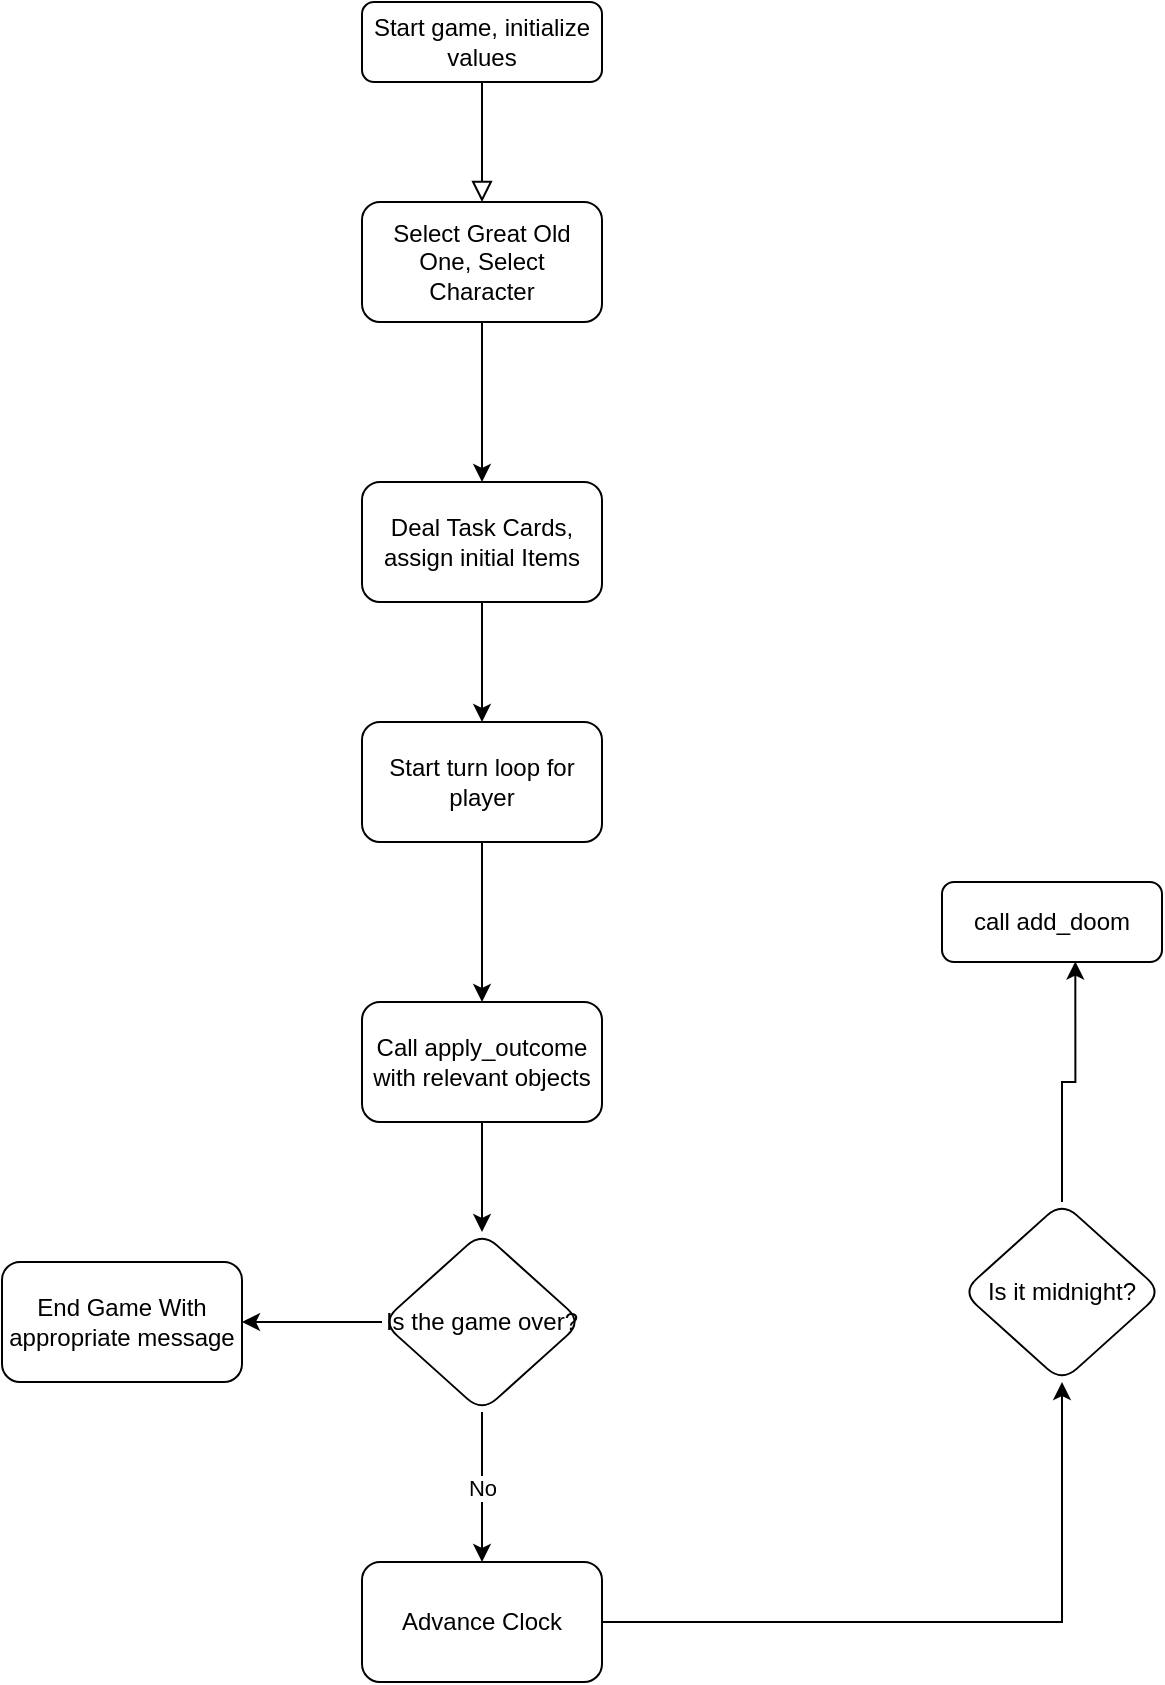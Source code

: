 <mxfile version="24.2.8" type="github">
  <diagram id="C5RBs43oDa-KdzZeNtuy" name="Page-1">
    <mxGraphModel dx="1726" dy="322" grid="1" gridSize="10" guides="1" tooltips="1" connect="1" arrows="1" fold="1" page="1" pageScale="1" pageWidth="827" pageHeight="1169" math="0" shadow="0">
      <root>
        <mxCell id="WIyWlLk6GJQsqaUBKTNV-0" />
        <mxCell id="WIyWlLk6GJQsqaUBKTNV-1" parent="WIyWlLk6GJQsqaUBKTNV-0" />
        <mxCell id="WIyWlLk6GJQsqaUBKTNV-2" value="" style="rounded=0;html=1;jettySize=auto;orthogonalLoop=1;fontSize=11;endArrow=block;endFill=0;endSize=8;strokeWidth=1;shadow=0;labelBackgroundColor=none;edgeStyle=orthogonalEdgeStyle;entryX=0.5;entryY=0;entryDx=0;entryDy=0;" parent="WIyWlLk6GJQsqaUBKTNV-1" source="WIyWlLk6GJQsqaUBKTNV-3" target="UvdAHwUS-KmyobOxAjv--0" edge="1">
          <mxGeometry relative="1" as="geometry">
            <mxPoint x="220" y="150" as="targetPoint" />
          </mxGeometry>
        </mxCell>
        <mxCell id="WIyWlLk6GJQsqaUBKTNV-3" value="Start game, initialize values" style="rounded=1;whiteSpace=wrap;html=1;fontSize=12;glass=0;strokeWidth=1;shadow=0;" parent="WIyWlLk6GJQsqaUBKTNV-1" vertex="1">
          <mxGeometry x="160" y="50" width="120" height="40" as="geometry" />
        </mxCell>
        <mxCell id="UvdAHwUS-KmyobOxAjv--2" value="" style="edgeStyle=orthogonalEdgeStyle;rounded=0;orthogonalLoop=1;jettySize=auto;html=1;" edge="1" parent="WIyWlLk6GJQsqaUBKTNV-1" source="UvdAHwUS-KmyobOxAjv--0" target="UvdAHwUS-KmyobOxAjv--1">
          <mxGeometry relative="1" as="geometry" />
        </mxCell>
        <mxCell id="UvdAHwUS-KmyobOxAjv--0" value="Select Great Old One, Select Character" style="rounded=1;whiteSpace=wrap;html=1;" vertex="1" parent="WIyWlLk6GJQsqaUBKTNV-1">
          <mxGeometry x="160" y="150" width="120" height="60" as="geometry" />
        </mxCell>
        <mxCell id="UvdAHwUS-KmyobOxAjv--5" value="" style="edgeStyle=orthogonalEdgeStyle;rounded=0;orthogonalLoop=1;jettySize=auto;html=1;" edge="1" parent="WIyWlLk6GJQsqaUBKTNV-1" source="UvdAHwUS-KmyobOxAjv--1" target="UvdAHwUS-KmyobOxAjv--4">
          <mxGeometry relative="1" as="geometry" />
        </mxCell>
        <mxCell id="UvdAHwUS-KmyobOxAjv--1" value="Deal Task Cards, assign initial Items" style="rounded=1;whiteSpace=wrap;html=1;" vertex="1" parent="WIyWlLk6GJQsqaUBKTNV-1">
          <mxGeometry x="160" y="290" width="120" height="60" as="geometry" />
        </mxCell>
        <mxCell id="UvdAHwUS-KmyobOxAjv--7" value="" style="edgeStyle=orthogonalEdgeStyle;rounded=0;orthogonalLoop=1;jettySize=auto;html=1;" edge="1" parent="WIyWlLk6GJQsqaUBKTNV-1" source="UvdAHwUS-KmyobOxAjv--4" target="UvdAHwUS-KmyobOxAjv--6">
          <mxGeometry relative="1" as="geometry" />
        </mxCell>
        <mxCell id="UvdAHwUS-KmyobOxAjv--4" value="Start turn loop for player" style="rounded=1;whiteSpace=wrap;html=1;" vertex="1" parent="WIyWlLk6GJQsqaUBKTNV-1">
          <mxGeometry x="160" y="410" width="120" height="60" as="geometry" />
        </mxCell>
        <mxCell id="UvdAHwUS-KmyobOxAjv--23" value="" style="edgeStyle=orthogonalEdgeStyle;rounded=0;orthogonalLoop=1;jettySize=auto;html=1;entryX=0.5;entryY=0;entryDx=0;entryDy=0;" edge="1" parent="WIyWlLk6GJQsqaUBKTNV-1" source="UvdAHwUS-KmyobOxAjv--6" target="UvdAHwUS-KmyobOxAjv--28">
          <mxGeometry relative="1" as="geometry">
            <mxPoint x="220" y="670" as="targetPoint" />
          </mxGeometry>
        </mxCell>
        <mxCell id="UvdAHwUS-KmyobOxAjv--6" value="Call apply_outcome with relevant objects" style="rounded=1;whiteSpace=wrap;html=1;" vertex="1" parent="WIyWlLk6GJQsqaUBKTNV-1">
          <mxGeometry x="160" y="550" width="120" height="60" as="geometry" />
        </mxCell>
        <mxCell id="UvdAHwUS-KmyobOxAjv--11" value="" style="edgeStyle=orthogonalEdgeStyle;rounded=0;orthogonalLoop=1;jettySize=auto;html=1;" edge="1" parent="WIyWlLk6GJQsqaUBKTNV-1" source="UvdAHwUS-KmyobOxAjv--8" target="UvdAHwUS-KmyobOxAjv--10">
          <mxGeometry relative="1" as="geometry" />
        </mxCell>
        <mxCell id="UvdAHwUS-KmyobOxAjv--8" value="Advance Clock" style="rounded=1;whiteSpace=wrap;html=1;" vertex="1" parent="WIyWlLk6GJQsqaUBKTNV-1">
          <mxGeometry x="160" y="830" width="120" height="60" as="geometry" />
        </mxCell>
        <mxCell id="UvdAHwUS-KmyobOxAjv--10" value="Is it midnight?" style="rhombus;whiteSpace=wrap;html=1;rounded=1;" vertex="1" parent="WIyWlLk6GJQsqaUBKTNV-1">
          <mxGeometry x="460" y="650" width="100" height="90" as="geometry" />
        </mxCell>
        <mxCell id="UvdAHwUS-KmyobOxAjv--12" value="call add_doom" style="whiteSpace=wrap;html=1;rounded=1;" vertex="1" parent="WIyWlLk6GJQsqaUBKTNV-1">
          <mxGeometry x="450" y="490" width="110" height="40" as="geometry" />
        </mxCell>
        <mxCell id="UvdAHwUS-KmyobOxAjv--21" style="edgeStyle=orthogonalEdgeStyle;rounded=0;orthogonalLoop=1;jettySize=auto;html=1;entryX=0.606;entryY=0.994;entryDx=0;entryDy=0;entryPerimeter=0;" edge="1" parent="WIyWlLk6GJQsqaUBKTNV-1" source="UvdAHwUS-KmyobOxAjv--10" target="UvdAHwUS-KmyobOxAjv--12">
          <mxGeometry relative="1" as="geometry" />
        </mxCell>
        <mxCell id="UvdAHwUS-KmyobOxAjv--30" value="No" style="edgeStyle=orthogonalEdgeStyle;rounded=0;orthogonalLoop=1;jettySize=auto;html=1;" edge="1" parent="WIyWlLk6GJQsqaUBKTNV-1" source="UvdAHwUS-KmyobOxAjv--28" target="UvdAHwUS-KmyobOxAjv--8">
          <mxGeometry relative="1" as="geometry" />
        </mxCell>
        <mxCell id="UvdAHwUS-KmyobOxAjv--32" value="" style="edgeStyle=orthogonalEdgeStyle;rounded=0;orthogonalLoop=1;jettySize=auto;html=1;" edge="1" parent="WIyWlLk6GJQsqaUBKTNV-1" source="UvdAHwUS-KmyobOxAjv--28" target="UvdAHwUS-KmyobOxAjv--31">
          <mxGeometry relative="1" as="geometry" />
        </mxCell>
        <mxCell id="UvdAHwUS-KmyobOxAjv--28" value="Is the game over?" style="rhombus;whiteSpace=wrap;html=1;rounded=1;" vertex="1" parent="WIyWlLk6GJQsqaUBKTNV-1">
          <mxGeometry x="170" y="665" width="100" height="90" as="geometry" />
        </mxCell>
        <mxCell id="UvdAHwUS-KmyobOxAjv--31" value="End Game With appropriate message" style="whiteSpace=wrap;html=1;rounded=1;" vertex="1" parent="WIyWlLk6GJQsqaUBKTNV-1">
          <mxGeometry x="-20" y="680" width="120" height="60" as="geometry" />
        </mxCell>
      </root>
    </mxGraphModel>
  </diagram>
</mxfile>
